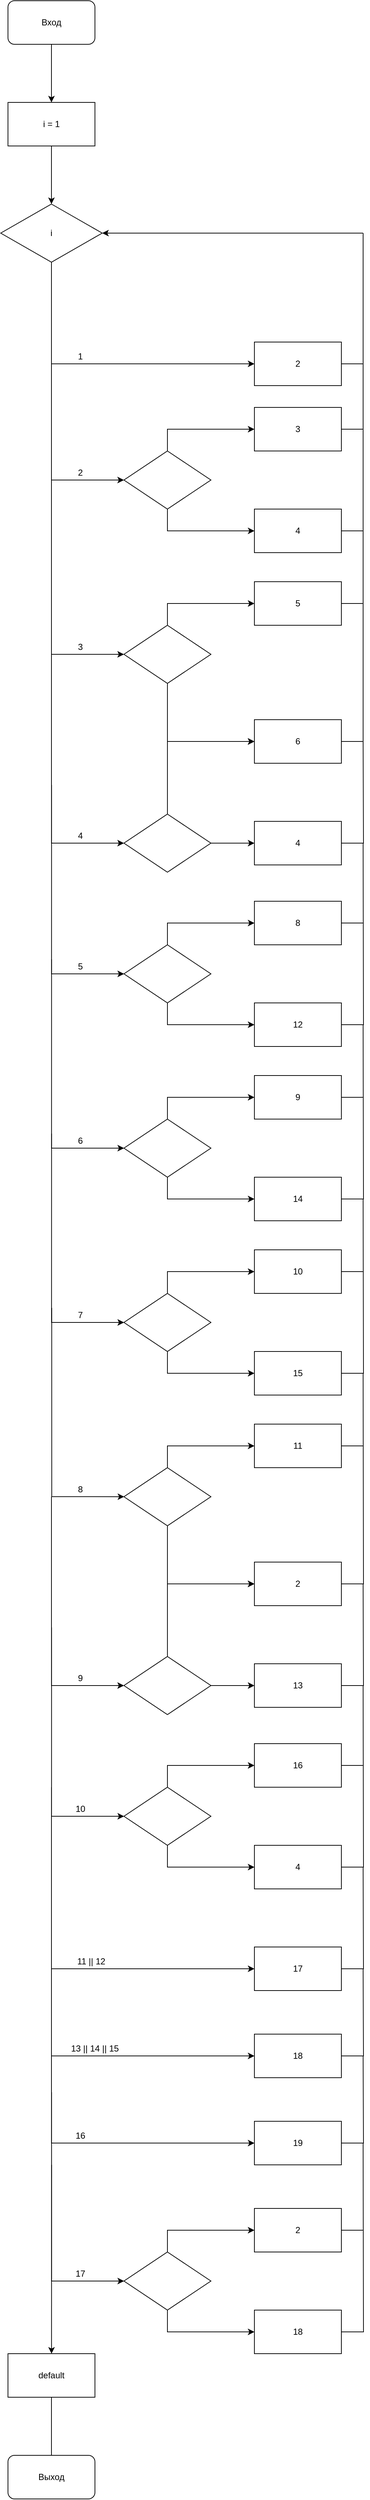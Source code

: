 <mxfile version="12.3.2" type="device" pages="1"><diagram id="IKsdz007_3M3mUyME8Tq" name="Страница 1"><mxGraphModel dx="4260" dy="2520" grid="1" gridSize="10" guides="1" tooltips="1" connect="1" arrows="1" fold="1" page="1" pageScale="1" pageWidth="827" pageHeight="1169" math="0" shadow="0"><root><mxCell id="0"/><mxCell id="1" parent="0"/><mxCell id="4_eSJeXzZ1_JEW9OCJUI-3" value="" style="edgeStyle=orthogonalEdgeStyle;rounded=0;orthogonalLoop=1;jettySize=auto;html=1;" parent="1" source="4_eSJeXzZ1_JEW9OCJUI-1" edge="1"><mxGeometry relative="1" as="geometry"><mxPoint x="380" y="180" as="targetPoint"/></mxGeometry></mxCell><mxCell id="4_eSJeXzZ1_JEW9OCJUI-1" value="Вход" style="rounded=1;whiteSpace=wrap;html=1;" parent="1" vertex="1"><mxGeometry x="320" y="40" width="120" height="60" as="geometry"/></mxCell><mxCell id="4_eSJeXzZ1_JEW9OCJUI-8" value="" style="edgeStyle=orthogonalEdgeStyle;rounded=0;orthogonalLoop=1;jettySize=auto;html=1;" parent="1" edge="1"><mxGeometry relative="1" as="geometry"><mxPoint x="380" y="240" as="sourcePoint"/><mxPoint x="380" y="320" as="targetPoint"/></mxGeometry></mxCell><mxCell id="4_eSJeXzZ1_JEW9OCJUI-44" style="edgeStyle=orthogonalEdgeStyle;rounded=0;orthogonalLoop=1;jettySize=auto;html=1;endArrow=classic;endFill=1;strokeColor=#000000;exitX=0.5;exitY=1;exitDx=0;exitDy=0;" parent="1" source="4_eSJeXzZ1_JEW9OCJUI-35" edge="1"><mxGeometry relative="1" as="geometry"><mxPoint x="660" y="540" as="targetPoint"/><Array as="points"><mxPoint x="380" y="540"/></Array></mxGeometry></mxCell><mxCell id="4_eSJeXzZ1_JEW9OCJUI-35" value="i" style="rhombus;whiteSpace=wrap;html=1;" parent="1" vertex="1"><mxGeometry x="310" y="320" width="140" height="80" as="geometry"/></mxCell><mxCell id="4_eSJeXzZ1_JEW9OCJUI-38" value="i = 1" style="rounded=0;whiteSpace=wrap;html=1;" parent="1" vertex="1"><mxGeometry x="320" y="180" width="120" height="60" as="geometry"/></mxCell><mxCell id="4_eSJeXzZ1_JEW9OCJUI-49" value="2" style="text;html=1;strokeColor=none;fillColor=none;align=center;verticalAlign=middle;whiteSpace=wrap;rounded=0;" parent="1" vertex="1"><mxGeometry x="400" y="680" width="40" height="20" as="geometry"/></mxCell><mxCell id="4_eSJeXzZ1_JEW9OCJUI-53" style="edgeStyle=orthogonalEdgeStyle;rounded=0;orthogonalLoop=1;jettySize=auto;html=1;endArrow=classic;endFill=1;strokeColor=#000000;exitX=0.5;exitY=0;exitDx=0;exitDy=0;entryX=0;entryY=0.5;entryDx=0;entryDy=0;" parent="1" source="4_eSJeXzZ1_JEW9OCJUI-52" target="4_eSJeXzZ1_JEW9OCJUI-54" edge="1"><mxGeometry relative="1" as="geometry"><mxPoint x="660" y="640" as="targetPoint"/><Array as="points"><mxPoint x="540" y="630"/></Array></mxGeometry></mxCell><mxCell id="4_eSJeXzZ1_JEW9OCJUI-56" style="edgeStyle=orthogonalEdgeStyle;rounded=0;orthogonalLoop=1;jettySize=auto;html=1;entryX=0;entryY=0.5;entryDx=0;entryDy=0;endArrow=classic;endFill=1;strokeColor=#000000;" parent="1" source="4_eSJeXzZ1_JEW9OCJUI-52" target="4_eSJeXzZ1_JEW9OCJUI-55" edge="1"><mxGeometry relative="1" as="geometry"><Array as="points"><mxPoint x="540" y="770"/></Array></mxGeometry></mxCell><mxCell id="4_eSJeXzZ1_JEW9OCJUI-52" value="" style="rhombus;whiteSpace=wrap;html=1;" parent="1" vertex="1"><mxGeometry x="480" y="660" width="120" height="80" as="geometry"/></mxCell><mxCell id="4_eSJeXzZ1_JEW9OCJUI-63" style="edgeStyle=elbowEdgeStyle;rounded=0;orthogonalLoop=1;jettySize=auto;elbow=vertical;html=1;endArrow=none;endFill=0;endSize=0;strokeColor=#000000;strokeWidth=1;" parent="1" source="4_eSJeXzZ1_JEW9OCJUI-54" edge="1"><mxGeometry relative="1" as="geometry"><mxPoint x="810" y="630" as="targetPoint"/></mxGeometry></mxCell><mxCell id="4_eSJeXzZ1_JEW9OCJUI-54" value="3" style="rounded=0;whiteSpace=wrap;html=1;" parent="1" vertex="1"><mxGeometry x="660" y="600" width="120" height="60" as="geometry"/></mxCell><mxCell id="4_eSJeXzZ1_JEW9OCJUI-61" value="" style="edgeStyle=elbowEdgeStyle;rounded=0;orthogonalLoop=1;jettySize=auto;elbow=vertical;html=1;endArrow=none;endFill=0;endSize=0;strokeColor=#000000;strokeWidth=1;" parent="1" source="4_eSJeXzZ1_JEW9OCJUI-55" edge="1"><mxGeometry relative="1" as="geometry"><mxPoint x="810" y="360" as="targetPoint"/><Array as="points"><mxPoint x="790" y="770"/><mxPoint x="790" y="610"/><mxPoint x="790" y="720"/><mxPoint x="770" y="730"/><mxPoint x="860" y="470"/><mxPoint x="820" y="670"/></Array></mxGeometry></mxCell><mxCell id="4_eSJeXzZ1_JEW9OCJUI-55" value="4" style="rounded=0;whiteSpace=wrap;html=1;" parent="1" vertex="1"><mxGeometry x="660" y="740" width="120" height="60" as="geometry"/></mxCell><mxCell id="4_eSJeXzZ1_JEW9OCJUI-62" value="" style="endArrow=none;html=1;strokeColor=#000000;strokeWidth=1;exitX=1;exitY=0.5;exitDx=0;exitDy=0;endFill=0;startArrow=classic;startFill=1;" parent="1" source="4_eSJeXzZ1_JEW9OCJUI-35" edge="1"><mxGeometry width="50" height="50" relative="1" as="geometry"><mxPoint x="640" y="360" as="sourcePoint"/><mxPoint x="810" y="360" as="targetPoint"/></mxGeometry></mxCell><mxCell id="-wZU0GKNTRSujly52MlM-1" value="2" style="rounded=0;whiteSpace=wrap;html=1;" vertex="1" parent="1"><mxGeometry x="660" y="510" width="120" height="60" as="geometry"/></mxCell><mxCell id="-wZU0GKNTRSujly52MlM-2" value="1" style="text;html=1;strokeColor=none;fillColor=none;align=center;verticalAlign=middle;whiteSpace=wrap;rounded=0;" vertex="1" parent="1"><mxGeometry x="400" y="520" width="40" height="20" as="geometry"/></mxCell><mxCell id="-wZU0GKNTRSujly52MlM-5" style="edgeStyle=elbowEdgeStyle;rounded=0;orthogonalLoop=1;jettySize=auto;elbow=vertical;html=1;endArrow=none;endFill=0;endSize=0;strokeColor=#000000;strokeWidth=1;" edge="1" parent="1"><mxGeometry relative="1" as="geometry"><mxPoint x="810" y="540" as="targetPoint"/><mxPoint x="780" y="540" as="sourcePoint"/></mxGeometry></mxCell><mxCell id="-wZU0GKNTRSujly52MlM-6" style="edgeStyle=orthogonalEdgeStyle;rounded=0;orthogonalLoop=1;jettySize=auto;html=1;endArrow=classic;endFill=1;strokeColor=#000000;" edge="1" parent="1"><mxGeometry relative="1" as="geometry"><mxPoint x="480" y="700" as="targetPoint"/><Array as="points"><mxPoint x="380" y="700"/></Array><mxPoint x="380" y="540" as="sourcePoint"/></mxGeometry></mxCell><mxCell id="-wZU0GKNTRSujly52MlM-7" value="3" style="text;html=1;strokeColor=none;fillColor=none;align=center;verticalAlign=middle;whiteSpace=wrap;rounded=0;" vertex="1" parent="1"><mxGeometry x="400" y="920" width="40" height="20" as="geometry"/></mxCell><mxCell id="-wZU0GKNTRSujly52MlM-8" style="edgeStyle=orthogonalEdgeStyle;rounded=0;orthogonalLoop=1;jettySize=auto;html=1;endArrow=classic;endFill=1;strokeColor=#000000;exitX=0.5;exitY=0;exitDx=0;exitDy=0;entryX=0;entryY=0.5;entryDx=0;entryDy=0;" edge="1" source="-wZU0GKNTRSujly52MlM-10" target="-wZU0GKNTRSujly52MlM-12" parent="1"><mxGeometry relative="1" as="geometry"><mxPoint x="660" y="880" as="targetPoint"/><Array as="points"><mxPoint x="540" y="870"/></Array></mxGeometry></mxCell><mxCell id="-wZU0GKNTRSujly52MlM-9" style="edgeStyle=orthogonalEdgeStyle;rounded=0;orthogonalLoop=1;jettySize=auto;html=1;entryX=0;entryY=0.5;entryDx=0;entryDy=0;endArrow=classic;endFill=1;strokeColor=#000000;" edge="1" source="-wZU0GKNTRSujly52MlM-10" target="-wZU0GKNTRSujly52MlM-13" parent="1"><mxGeometry relative="1" as="geometry"><Array as="points"><mxPoint x="540" y="1060"/></Array></mxGeometry></mxCell><mxCell id="-wZU0GKNTRSujly52MlM-10" value="" style="rhombus;whiteSpace=wrap;html=1;" vertex="1" parent="1"><mxGeometry x="480" y="900" width="120" height="80" as="geometry"/></mxCell><mxCell id="-wZU0GKNTRSujly52MlM-11" style="edgeStyle=elbowEdgeStyle;rounded=0;orthogonalLoop=1;jettySize=auto;elbow=vertical;html=1;endArrow=none;endFill=0;endSize=0;strokeColor=#000000;strokeWidth=1;" edge="1" source="-wZU0GKNTRSujly52MlM-12" parent="1"><mxGeometry relative="1" as="geometry"><mxPoint x="810" y="870" as="targetPoint"/></mxGeometry></mxCell><mxCell id="-wZU0GKNTRSujly52MlM-12" value="5" style="rounded=0;whiteSpace=wrap;html=1;" vertex="1" parent="1"><mxGeometry x="660" y="840" width="120" height="60" as="geometry"/></mxCell><mxCell id="-wZU0GKNTRSujly52MlM-13" value="6" style="rounded=0;whiteSpace=wrap;html=1;" vertex="1" parent="1"><mxGeometry x="660" y="1030" width="120" height="60" as="geometry"/></mxCell><mxCell id="-wZU0GKNTRSujly52MlM-15" style="edgeStyle=orthogonalEdgeStyle;rounded=0;orthogonalLoop=1;jettySize=auto;html=1;endArrow=classic;endFill=1;strokeColor=#000000;" edge="1" parent="1"><mxGeometry relative="1" as="geometry"><mxPoint x="480" y="940" as="targetPoint"/><Array as="points"><mxPoint x="380" y="940"/></Array><mxPoint x="380" y="700" as="sourcePoint"/></mxGeometry></mxCell><mxCell id="-wZU0GKNTRSujly52MlM-16" value="" style="edgeStyle=elbowEdgeStyle;rounded=0;orthogonalLoop=1;jettySize=auto;elbow=vertical;html=1;endArrow=none;endFill=0;endSize=0;strokeColor=#000000;strokeWidth=1;" edge="1" parent="1"><mxGeometry relative="1" as="geometry"><mxPoint x="810" y="650" as="targetPoint"/><Array as="points"><mxPoint x="790" y="1060"/><mxPoint x="790" y="900"/><mxPoint x="790" y="1010"/><mxPoint x="770" y="1020"/><mxPoint x="860" y="760"/><mxPoint x="820" y="960"/></Array><mxPoint x="780" y="1060" as="sourcePoint"/></mxGeometry></mxCell><mxCell id="-wZU0GKNTRSujly52MlM-17" value="4" style="text;html=1;strokeColor=none;fillColor=none;align=center;verticalAlign=middle;whiteSpace=wrap;rounded=0;" vertex="1" parent="1"><mxGeometry x="400" y="1180" width="40" height="20" as="geometry"/></mxCell><mxCell id="-wZU0GKNTRSujly52MlM-18" style="edgeStyle=orthogonalEdgeStyle;rounded=0;orthogonalLoop=1;jettySize=auto;html=1;endArrow=classic;endFill=1;strokeColor=#000000;exitX=0.5;exitY=0;exitDx=0;exitDy=0;" edge="1" source="-wZU0GKNTRSujly52MlM-20" parent="1"><mxGeometry relative="1" as="geometry"><mxPoint x="660" y="1060" as="targetPoint"/><Array as="points"><mxPoint x="540" y="1060"/><mxPoint x="660" y="1060"/></Array></mxGeometry></mxCell><mxCell id="-wZU0GKNTRSujly52MlM-19" style="edgeStyle=orthogonalEdgeStyle;rounded=0;orthogonalLoop=1;jettySize=auto;html=1;entryX=0;entryY=0.5;entryDx=0;entryDy=0;endArrow=classic;endFill=1;strokeColor=#000000;" edge="1" source="-wZU0GKNTRSujly52MlM-20" target="-wZU0GKNTRSujly52MlM-23" parent="1"><mxGeometry relative="1" as="geometry"><Array as="points"><mxPoint x="620" y="1200"/><mxPoint x="620" y="1200"/></Array></mxGeometry></mxCell><mxCell id="-wZU0GKNTRSujly52MlM-20" value="" style="rhombus;whiteSpace=wrap;html=1;" vertex="1" parent="1"><mxGeometry x="480" y="1160" width="120" height="80" as="geometry"/></mxCell><mxCell id="-wZU0GKNTRSujly52MlM-25" style="edgeStyle=orthogonalEdgeStyle;rounded=0;orthogonalLoop=1;jettySize=auto;html=1;endArrow=none;endFill=0;" edge="1" parent="1" source="-wZU0GKNTRSujly52MlM-23"><mxGeometry relative="1" as="geometry"><mxPoint x="810" y="1060" as="targetPoint"/></mxGeometry></mxCell><mxCell id="-wZU0GKNTRSujly52MlM-23" value="4" style="rounded=0;whiteSpace=wrap;html=1;" vertex="1" parent="1"><mxGeometry x="660" y="1170" width="120" height="60" as="geometry"/></mxCell><mxCell id="-wZU0GKNTRSujly52MlM-26" style="edgeStyle=orthogonalEdgeStyle;rounded=0;orthogonalLoop=1;jettySize=auto;html=1;endArrow=classic;endFill=1;strokeColor=#000000;" edge="1" parent="1"><mxGeometry relative="1" as="geometry"><mxPoint x="480" y="1200" as="targetPoint"/><Array as="points"><mxPoint x="380" y="1200"/></Array><mxPoint x="380" y="940" as="sourcePoint"/></mxGeometry></mxCell><mxCell id="-wZU0GKNTRSujly52MlM-29" value="5" style="text;html=1;strokeColor=none;fillColor=none;align=center;verticalAlign=middle;whiteSpace=wrap;rounded=0;" vertex="1" parent="1"><mxGeometry x="400" y="1360" width="40" height="20" as="geometry"/></mxCell><mxCell id="-wZU0GKNTRSujly52MlM-30" style="edgeStyle=orthogonalEdgeStyle;rounded=0;orthogonalLoop=1;jettySize=auto;html=1;endArrow=classic;endFill=1;strokeColor=#000000;exitX=0.5;exitY=0;exitDx=0;exitDy=0;entryX=0;entryY=0.5;entryDx=0;entryDy=0;" edge="1" source="-wZU0GKNTRSujly52MlM-32" target="-wZU0GKNTRSujly52MlM-34" parent="1"><mxGeometry relative="1" as="geometry"><mxPoint x="660" y="1320" as="targetPoint"/><Array as="points"><mxPoint x="540" y="1310"/></Array></mxGeometry></mxCell><mxCell id="-wZU0GKNTRSujly52MlM-31" style="edgeStyle=orthogonalEdgeStyle;rounded=0;orthogonalLoop=1;jettySize=auto;html=1;entryX=0;entryY=0.5;entryDx=0;entryDy=0;endArrow=classic;endFill=1;strokeColor=#000000;" edge="1" source="-wZU0GKNTRSujly52MlM-32" target="-wZU0GKNTRSujly52MlM-35" parent="1"><mxGeometry relative="1" as="geometry"><Array as="points"><mxPoint x="540" y="1450"/></Array></mxGeometry></mxCell><mxCell id="-wZU0GKNTRSujly52MlM-32" value="" style="rhombus;whiteSpace=wrap;html=1;" vertex="1" parent="1"><mxGeometry x="480" y="1340" width="120" height="80" as="geometry"/></mxCell><mxCell id="-wZU0GKNTRSujly52MlM-33" style="edgeStyle=elbowEdgeStyle;rounded=0;orthogonalLoop=1;jettySize=auto;elbow=vertical;html=1;endArrow=none;endFill=0;endSize=0;strokeColor=#000000;strokeWidth=1;" edge="1" source="-wZU0GKNTRSujly52MlM-34" parent="1"><mxGeometry relative="1" as="geometry"><mxPoint x="810" y="1310" as="targetPoint"/></mxGeometry></mxCell><mxCell id="-wZU0GKNTRSujly52MlM-34" value="8" style="rounded=0;whiteSpace=wrap;html=1;" vertex="1" parent="1"><mxGeometry x="660" y="1280" width="120" height="60" as="geometry"/></mxCell><mxCell id="-wZU0GKNTRSujly52MlM-36" style="edgeStyle=orthogonalEdgeStyle;rounded=0;orthogonalLoop=1;jettySize=auto;html=1;endArrow=none;endFill=0;" edge="1" parent="1" source="-wZU0GKNTRSujly52MlM-35"><mxGeometry relative="1" as="geometry"><mxPoint x="810" y="1200.0" as="targetPoint"/></mxGeometry></mxCell><mxCell id="-wZU0GKNTRSujly52MlM-35" value="12" style="rounded=0;whiteSpace=wrap;html=1;" vertex="1" parent="1"><mxGeometry x="660" y="1420" width="120" height="60" as="geometry"/></mxCell><mxCell id="-wZU0GKNTRSujly52MlM-37" style="edgeStyle=orthogonalEdgeStyle;rounded=0;orthogonalLoop=1;jettySize=auto;html=1;endArrow=classic;endFill=1;strokeColor=#000000;" edge="1" parent="1"><mxGeometry relative="1" as="geometry"><mxPoint x="480.143" y="1380.0" as="targetPoint"/><Array as="points"><mxPoint x="380" y="1380"/></Array><mxPoint x="380.143" y="1120" as="sourcePoint"/></mxGeometry></mxCell><mxCell id="-wZU0GKNTRSujly52MlM-38" value="6" style="text;html=1;strokeColor=none;fillColor=none;align=center;verticalAlign=middle;whiteSpace=wrap;rounded=0;" vertex="1" parent="1"><mxGeometry x="400" y="1600" width="40" height="20" as="geometry"/></mxCell><mxCell id="-wZU0GKNTRSujly52MlM-39" style="edgeStyle=orthogonalEdgeStyle;rounded=0;orthogonalLoop=1;jettySize=auto;html=1;endArrow=classic;endFill=1;strokeColor=#000000;exitX=0.5;exitY=0;exitDx=0;exitDy=0;entryX=0;entryY=0.5;entryDx=0;entryDy=0;" edge="1" source="-wZU0GKNTRSujly52MlM-41" target="-wZU0GKNTRSujly52MlM-43" parent="1"><mxGeometry relative="1" as="geometry"><mxPoint x="660" y="1560" as="targetPoint"/><Array as="points"><mxPoint x="540" y="1550"/></Array></mxGeometry></mxCell><mxCell id="-wZU0GKNTRSujly52MlM-40" style="edgeStyle=orthogonalEdgeStyle;rounded=0;orthogonalLoop=1;jettySize=auto;html=1;entryX=0;entryY=0.5;entryDx=0;entryDy=0;endArrow=classic;endFill=1;strokeColor=#000000;" edge="1" source="-wZU0GKNTRSujly52MlM-41" target="-wZU0GKNTRSujly52MlM-44" parent="1"><mxGeometry relative="1" as="geometry"><Array as="points"><mxPoint x="540" y="1690"/></Array></mxGeometry></mxCell><mxCell id="-wZU0GKNTRSujly52MlM-41" value="" style="rhombus;whiteSpace=wrap;html=1;" vertex="1" parent="1"><mxGeometry x="480" y="1580" width="120" height="80" as="geometry"/></mxCell><mxCell id="-wZU0GKNTRSujly52MlM-42" style="edgeStyle=elbowEdgeStyle;rounded=0;orthogonalLoop=1;jettySize=auto;elbow=vertical;html=1;endArrow=none;endFill=0;endSize=0;strokeColor=#000000;strokeWidth=1;" edge="1" source="-wZU0GKNTRSujly52MlM-43" parent="1"><mxGeometry relative="1" as="geometry"><mxPoint x="810" y="1550.0" as="targetPoint"/></mxGeometry></mxCell><mxCell id="-wZU0GKNTRSujly52MlM-43" value="9" style="rounded=0;whiteSpace=wrap;html=1;" vertex="1" parent="1"><mxGeometry x="660" y="1520" width="120" height="60" as="geometry"/></mxCell><mxCell id="-wZU0GKNTRSujly52MlM-46" style="edgeStyle=orthogonalEdgeStyle;rounded=0;orthogonalLoop=1;jettySize=auto;html=1;endArrow=none;endFill=0;" edge="1" parent="1" source="-wZU0GKNTRSujly52MlM-44"><mxGeometry relative="1" as="geometry"><mxPoint x="810" y="1450" as="targetPoint"/></mxGeometry></mxCell><mxCell id="-wZU0GKNTRSujly52MlM-44" value="14" style="rounded=0;whiteSpace=wrap;html=1;" vertex="1" parent="1"><mxGeometry x="660" y="1660" width="120" height="60" as="geometry"/></mxCell><mxCell id="-wZU0GKNTRSujly52MlM-45" style="edgeStyle=orthogonalEdgeStyle;rounded=0;orthogonalLoop=1;jettySize=auto;html=1;endArrow=classic;endFill=1;strokeColor=#000000;" edge="1" parent="1"><mxGeometry relative="1" as="geometry"><mxPoint x="480.143" y="1620" as="targetPoint"/><Array as="points"><mxPoint x="380" y="1620"/></Array><mxPoint x="380.143" y="1360.0" as="sourcePoint"/></mxGeometry></mxCell><mxCell id="-wZU0GKNTRSujly52MlM-48" value="7" style="text;html=1;strokeColor=none;fillColor=none;align=center;verticalAlign=middle;whiteSpace=wrap;rounded=0;" vertex="1" parent="1"><mxGeometry x="400" y="1840" width="40" height="20" as="geometry"/></mxCell><mxCell id="-wZU0GKNTRSujly52MlM-49" style="edgeStyle=orthogonalEdgeStyle;rounded=0;orthogonalLoop=1;jettySize=auto;html=1;endArrow=classic;endFill=1;strokeColor=#000000;exitX=0.5;exitY=0;exitDx=0;exitDy=0;entryX=0;entryY=0.5;entryDx=0;entryDy=0;" edge="1" source="-wZU0GKNTRSujly52MlM-51" target="-wZU0GKNTRSujly52MlM-53" parent="1"><mxGeometry relative="1" as="geometry"><mxPoint x="660" y="1800" as="targetPoint"/><Array as="points"><mxPoint x="540" y="1790"/></Array></mxGeometry></mxCell><mxCell id="-wZU0GKNTRSujly52MlM-50" style="edgeStyle=orthogonalEdgeStyle;rounded=0;orthogonalLoop=1;jettySize=auto;html=1;entryX=0;entryY=0.5;entryDx=0;entryDy=0;endArrow=classic;endFill=1;strokeColor=#000000;" edge="1" source="-wZU0GKNTRSujly52MlM-51" target="-wZU0GKNTRSujly52MlM-54" parent="1"><mxGeometry relative="1" as="geometry"><Array as="points"><mxPoint x="540" y="1930"/></Array></mxGeometry></mxCell><mxCell id="-wZU0GKNTRSujly52MlM-51" value="" style="rhombus;whiteSpace=wrap;html=1;" vertex="1" parent="1"><mxGeometry x="480" y="1820" width="120" height="80" as="geometry"/></mxCell><mxCell id="-wZU0GKNTRSujly52MlM-52" style="edgeStyle=elbowEdgeStyle;rounded=0;orthogonalLoop=1;jettySize=auto;elbow=vertical;html=1;endArrow=none;endFill=0;endSize=0;strokeColor=#000000;strokeWidth=1;" edge="1" source="-wZU0GKNTRSujly52MlM-53" parent="1"><mxGeometry relative="1" as="geometry"><mxPoint x="810" y="1790" as="targetPoint"/></mxGeometry></mxCell><mxCell id="-wZU0GKNTRSujly52MlM-53" value="10" style="rounded=0;whiteSpace=wrap;html=1;" vertex="1" parent="1"><mxGeometry x="660" y="1760" width="120" height="60" as="geometry"/></mxCell><mxCell id="-wZU0GKNTRSujly52MlM-56" style="edgeStyle=orthogonalEdgeStyle;rounded=0;orthogonalLoop=1;jettySize=auto;html=1;endArrow=none;endFill=0;" edge="1" parent="1" source="-wZU0GKNTRSujly52MlM-54"><mxGeometry relative="1" as="geometry"><mxPoint x="810" y="1690" as="targetPoint"/></mxGeometry></mxCell><mxCell id="-wZU0GKNTRSujly52MlM-54" value="15" style="rounded=0;whiteSpace=wrap;html=1;" vertex="1" parent="1"><mxGeometry x="660" y="1900" width="120" height="60" as="geometry"/></mxCell><mxCell id="-wZU0GKNTRSujly52MlM-55" style="edgeStyle=orthogonalEdgeStyle;rounded=0;orthogonalLoop=1;jettySize=auto;html=1;endArrow=classic;endFill=1;strokeColor=#000000;" edge="1" parent="1"><mxGeometry relative="1" as="geometry"><mxPoint x="480.143" y="1860" as="targetPoint"/><Array as="points"><mxPoint x="380" y="1860"/></Array><mxPoint x="380.143" y="1600" as="sourcePoint"/></mxGeometry></mxCell><mxCell id="-wZU0GKNTRSujly52MlM-64" value="8" style="text;html=1;strokeColor=none;fillColor=none;align=center;verticalAlign=middle;whiteSpace=wrap;rounded=0;" vertex="1" parent="1"><mxGeometry x="400" y="2080" width="40" height="20" as="geometry"/></mxCell><mxCell id="-wZU0GKNTRSujly52MlM-65" style="edgeStyle=orthogonalEdgeStyle;rounded=0;orthogonalLoop=1;jettySize=auto;html=1;endArrow=classic;endFill=1;strokeColor=#000000;exitX=0.5;exitY=0;exitDx=0;exitDy=0;entryX=0;entryY=0.5;entryDx=0;entryDy=0;" edge="1" source="-wZU0GKNTRSujly52MlM-67" target="-wZU0GKNTRSujly52MlM-69" parent="1"><mxGeometry relative="1" as="geometry"><mxPoint x="660" y="2040" as="targetPoint"/><Array as="points"><mxPoint x="540" y="2030"/></Array></mxGeometry></mxCell><mxCell id="-wZU0GKNTRSujly52MlM-66" style="edgeStyle=orthogonalEdgeStyle;rounded=0;orthogonalLoop=1;jettySize=auto;html=1;entryX=0;entryY=0.5;entryDx=0;entryDy=0;endArrow=classic;endFill=1;strokeColor=#000000;" edge="1" source="-wZU0GKNTRSujly52MlM-67" target="-wZU0GKNTRSujly52MlM-70" parent="1"><mxGeometry relative="1" as="geometry"><Array as="points"><mxPoint x="540" y="2220"/></Array></mxGeometry></mxCell><mxCell id="-wZU0GKNTRSujly52MlM-67" value="" style="rhombus;whiteSpace=wrap;html=1;" vertex="1" parent="1"><mxGeometry x="480" y="2060" width="120" height="80" as="geometry"/></mxCell><mxCell id="-wZU0GKNTRSujly52MlM-68" style="edgeStyle=elbowEdgeStyle;rounded=0;orthogonalLoop=1;jettySize=auto;elbow=vertical;html=1;endArrow=none;endFill=0;endSize=0;strokeColor=#000000;strokeWidth=1;" edge="1" source="-wZU0GKNTRSujly52MlM-69" parent="1"><mxGeometry relative="1" as="geometry"><mxPoint x="810" y="2030" as="targetPoint"/></mxGeometry></mxCell><mxCell id="-wZU0GKNTRSujly52MlM-69" value="11" style="rounded=0;whiteSpace=wrap;html=1;" vertex="1" parent="1"><mxGeometry x="660" y="2000" width="120" height="60" as="geometry"/></mxCell><mxCell id="-wZU0GKNTRSujly52MlM-94" style="edgeStyle=orthogonalEdgeStyle;rounded=0;orthogonalLoop=1;jettySize=auto;html=1;endArrow=none;endFill=0;" edge="1" parent="1" source="-wZU0GKNTRSujly52MlM-70"><mxGeometry relative="1" as="geometry"><mxPoint x="810" y="1930.0" as="targetPoint"/></mxGeometry></mxCell><mxCell id="-wZU0GKNTRSujly52MlM-70" value="2" style="rounded=0;whiteSpace=wrap;html=1;" vertex="1" parent="1"><mxGeometry x="660" y="2190" width="120" height="60" as="geometry"/></mxCell><mxCell id="-wZU0GKNTRSujly52MlM-71" value="9" style="text;html=1;strokeColor=none;fillColor=none;align=center;verticalAlign=middle;whiteSpace=wrap;rounded=0;" vertex="1" parent="1"><mxGeometry x="400" y="2340" width="40" height="20" as="geometry"/></mxCell><mxCell id="-wZU0GKNTRSujly52MlM-72" style="edgeStyle=orthogonalEdgeStyle;rounded=0;orthogonalLoop=1;jettySize=auto;html=1;endArrow=classic;endFill=1;strokeColor=#000000;exitX=0.5;exitY=0;exitDx=0;exitDy=0;" edge="1" source="-wZU0GKNTRSujly52MlM-74" parent="1"><mxGeometry relative="1" as="geometry"><mxPoint x="660" y="2220" as="targetPoint"/><Array as="points"><mxPoint x="540" y="2220"/><mxPoint x="660" y="2220"/></Array></mxGeometry></mxCell><mxCell id="-wZU0GKNTRSujly52MlM-73" style="edgeStyle=orthogonalEdgeStyle;rounded=0;orthogonalLoop=1;jettySize=auto;html=1;entryX=0;entryY=0.5;entryDx=0;entryDy=0;endArrow=classic;endFill=1;strokeColor=#000000;" edge="1" source="-wZU0GKNTRSujly52MlM-74" target="-wZU0GKNTRSujly52MlM-76" parent="1"><mxGeometry relative="1" as="geometry"><Array as="points"><mxPoint x="620" y="2360"/><mxPoint x="620" y="2360"/></Array></mxGeometry></mxCell><mxCell id="-wZU0GKNTRSujly52MlM-74" value="" style="rhombus;whiteSpace=wrap;html=1;" vertex="1" parent="1"><mxGeometry x="480" y="2320" width="120" height="80" as="geometry"/></mxCell><mxCell id="-wZU0GKNTRSujly52MlM-75" style="edgeStyle=orthogonalEdgeStyle;rounded=0;orthogonalLoop=1;jettySize=auto;html=1;endArrow=none;endFill=0;" edge="1" source="-wZU0GKNTRSujly52MlM-76" parent="1"><mxGeometry relative="1" as="geometry"><mxPoint x="810" y="2220" as="targetPoint"/></mxGeometry></mxCell><mxCell id="-wZU0GKNTRSujly52MlM-76" value="13" style="rounded=0;whiteSpace=wrap;html=1;" vertex="1" parent="1"><mxGeometry x="660" y="2330" width="120" height="60" as="geometry"/></mxCell><mxCell id="-wZU0GKNTRSujly52MlM-77" style="edgeStyle=orthogonalEdgeStyle;rounded=0;orthogonalLoop=1;jettySize=auto;html=1;endArrow=classic;endFill=1;strokeColor=#000000;" edge="1" parent="1"><mxGeometry relative="1" as="geometry"><mxPoint x="480" y="2360" as="targetPoint"/><Array as="points"><mxPoint x="380" y="2360"/></Array><mxPoint x="380" y="2100" as="sourcePoint"/></mxGeometry></mxCell><mxCell id="-wZU0GKNTRSujly52MlM-93" style="edgeStyle=orthogonalEdgeStyle;rounded=0;orthogonalLoop=1;jettySize=auto;html=1;endArrow=classic;endFill=1;strokeColor=#000000;" edge="1" parent="1"><mxGeometry relative="1" as="geometry"><mxPoint x="480.353" y="2099.941" as="targetPoint"/><Array as="points"><mxPoint x="380" y="2100"/></Array><mxPoint x="380.353" y="1839.941" as="sourcePoint"/></mxGeometry></mxCell><mxCell id="-wZU0GKNTRSujly52MlM-95" value="10" style="text;html=1;strokeColor=none;fillColor=none;align=center;verticalAlign=middle;whiteSpace=wrap;rounded=0;" vertex="1" parent="1"><mxGeometry x="400" y="2520" width="40" height="20" as="geometry"/></mxCell><mxCell id="-wZU0GKNTRSujly52MlM-96" style="edgeStyle=orthogonalEdgeStyle;rounded=0;orthogonalLoop=1;jettySize=auto;html=1;endArrow=classic;endFill=1;strokeColor=#000000;exitX=0.5;exitY=0;exitDx=0;exitDy=0;entryX=0;entryY=0.5;entryDx=0;entryDy=0;" edge="1" source="-wZU0GKNTRSujly52MlM-98" target="-wZU0GKNTRSujly52MlM-100" parent="1"><mxGeometry relative="1" as="geometry"><mxPoint x="660" y="2480" as="targetPoint"/><Array as="points"><mxPoint x="540" y="2470"/></Array></mxGeometry></mxCell><mxCell id="-wZU0GKNTRSujly52MlM-97" style="edgeStyle=orthogonalEdgeStyle;rounded=0;orthogonalLoop=1;jettySize=auto;html=1;entryX=0;entryY=0.5;entryDx=0;entryDy=0;endArrow=classic;endFill=1;strokeColor=#000000;" edge="1" source="-wZU0GKNTRSujly52MlM-98" target="-wZU0GKNTRSujly52MlM-101" parent="1"><mxGeometry relative="1" as="geometry"><Array as="points"><mxPoint x="540" y="2610"/></Array></mxGeometry></mxCell><mxCell id="-wZU0GKNTRSujly52MlM-98" value="" style="rhombus;whiteSpace=wrap;html=1;" vertex="1" parent="1"><mxGeometry x="480" y="2500" width="120" height="80" as="geometry"/></mxCell><mxCell id="-wZU0GKNTRSujly52MlM-99" style="edgeStyle=elbowEdgeStyle;rounded=0;orthogonalLoop=1;jettySize=auto;elbow=vertical;html=1;endArrow=none;endFill=0;endSize=0;strokeColor=#000000;strokeWidth=1;" edge="1" source="-wZU0GKNTRSujly52MlM-100" parent="1"><mxGeometry relative="1" as="geometry"><mxPoint x="810" y="2470" as="targetPoint"/></mxGeometry></mxCell><mxCell id="-wZU0GKNTRSujly52MlM-100" value="16" style="rounded=0;whiteSpace=wrap;html=1;" vertex="1" parent="1"><mxGeometry x="660" y="2440" width="120" height="60" as="geometry"/></mxCell><mxCell id="-wZU0GKNTRSujly52MlM-103" style="edgeStyle=orthogonalEdgeStyle;rounded=0;orthogonalLoop=1;jettySize=auto;html=1;endArrow=none;endFill=0;" edge="1" parent="1" source="-wZU0GKNTRSujly52MlM-101"><mxGeometry relative="1" as="geometry"><mxPoint x="810" y="2360" as="targetPoint"/></mxGeometry></mxCell><mxCell id="-wZU0GKNTRSujly52MlM-101" value="4" style="rounded=0;whiteSpace=wrap;html=1;" vertex="1" parent="1"><mxGeometry x="660" y="2580" width="120" height="60" as="geometry"/></mxCell><mxCell id="-wZU0GKNTRSujly52MlM-102" style="edgeStyle=orthogonalEdgeStyle;rounded=0;orthogonalLoop=1;jettySize=auto;html=1;endArrow=classic;endFill=1;strokeColor=#000000;" edge="1" parent="1"><mxGeometry relative="1" as="geometry"><mxPoint x="480.143" y="2540" as="targetPoint"/><Array as="points"><mxPoint x="380" y="2540"/></Array><mxPoint x="380.143" y="2280" as="sourcePoint"/></mxGeometry></mxCell><mxCell id="-wZU0GKNTRSujly52MlM-114" style="edgeStyle=orthogonalEdgeStyle;rounded=0;orthogonalLoop=1;jettySize=auto;html=1;endArrow=none;endFill=0;" edge="1" parent="1" source="-wZU0GKNTRSujly52MlM-111"><mxGeometry relative="1" as="geometry"><mxPoint x="810" y="2610" as="targetPoint"/></mxGeometry></mxCell><mxCell id="-wZU0GKNTRSujly52MlM-111" value="17" style="rounded=0;whiteSpace=wrap;html=1;" vertex="1" parent="1"><mxGeometry x="660" y="2720" width="120" height="60" as="geometry"/></mxCell><mxCell id="-wZU0GKNTRSujly52MlM-112" value="11 || 12" style="text;html=1;strokeColor=none;fillColor=none;align=center;verticalAlign=middle;whiteSpace=wrap;rounded=0;" vertex="1" parent="1"><mxGeometry x="400" y="2730" width="70" height="20" as="geometry"/></mxCell><mxCell id="-wZU0GKNTRSujly52MlM-115" style="edgeStyle=orthogonalEdgeStyle;rounded=0;orthogonalLoop=1;jettySize=auto;html=1;endArrow=classic;endFill=1;strokeColor=#000000;entryX=0;entryY=0.5;entryDx=0;entryDy=0;" edge="1" parent="1" target="-wZU0GKNTRSujly52MlM-111"><mxGeometry relative="1" as="geometry"><mxPoint x="480" y="2760" as="targetPoint"/><Array as="points"><mxPoint x="380" y="2750"/></Array><mxPoint x="380" y="2500" as="sourcePoint"/></mxGeometry></mxCell><mxCell id="-wZU0GKNTRSujly52MlM-119" style="edgeStyle=orthogonalEdgeStyle;rounded=0;orthogonalLoop=1;jettySize=auto;html=1;endArrow=none;endFill=0;" edge="1" parent="1" source="-wZU0GKNTRSujly52MlM-116"><mxGeometry relative="1" as="geometry"><mxPoint x="810" y="2750" as="targetPoint"/></mxGeometry></mxCell><mxCell id="-wZU0GKNTRSujly52MlM-116" value="18" style="rounded=0;whiteSpace=wrap;html=1;" vertex="1" parent="1"><mxGeometry x="660" y="2840" width="120" height="60" as="geometry"/></mxCell><mxCell id="-wZU0GKNTRSujly52MlM-117" value="13 || 14 || 15" style="text;html=1;strokeColor=none;fillColor=none;align=center;verticalAlign=middle;whiteSpace=wrap;rounded=0;" vertex="1" parent="1"><mxGeometry x="400" y="2850" width="80" height="20" as="geometry"/></mxCell><mxCell id="-wZU0GKNTRSujly52MlM-118" style="edgeStyle=orthogonalEdgeStyle;rounded=0;orthogonalLoop=1;jettySize=auto;html=1;endArrow=classic;endFill=1;strokeColor=#000000;entryX=0;entryY=0.5;entryDx=0;entryDy=0;" edge="1" parent="1"><mxGeometry relative="1" as="geometry"><mxPoint x="660" y="2870" as="targetPoint"/><Array as="points"><mxPoint x="380" y="2870"/></Array><mxPoint x="380" y="2620" as="sourcePoint"/></mxGeometry></mxCell><mxCell id="-wZU0GKNTRSujly52MlM-123" style="edgeStyle=orthogonalEdgeStyle;rounded=0;orthogonalLoop=1;jettySize=auto;html=1;endArrow=none;endFill=0;" edge="1" parent="1" source="-wZU0GKNTRSujly52MlM-120"><mxGeometry relative="1" as="geometry"><mxPoint x="810" y="2870" as="targetPoint"/></mxGeometry></mxCell><mxCell id="-wZU0GKNTRSujly52MlM-120" value="19" style="rounded=0;whiteSpace=wrap;html=1;" vertex="1" parent="1"><mxGeometry x="660" y="2960" width="120" height="60" as="geometry"/></mxCell><mxCell id="-wZU0GKNTRSujly52MlM-121" value="16" style="text;html=1;strokeColor=none;fillColor=none;align=center;verticalAlign=middle;whiteSpace=wrap;rounded=0;" vertex="1" parent="1"><mxGeometry x="400" y="2970" width="40" height="20" as="geometry"/></mxCell><mxCell id="-wZU0GKNTRSujly52MlM-122" style="edgeStyle=orthogonalEdgeStyle;rounded=0;orthogonalLoop=1;jettySize=auto;html=1;endArrow=classic;endFill=1;strokeColor=#000000;entryX=0;entryY=0.5;entryDx=0;entryDy=0;" edge="1" parent="1"><mxGeometry relative="1" as="geometry"><mxPoint x="660" y="2990" as="targetPoint"/><Array as="points"><mxPoint x="380" y="2990"/></Array><mxPoint x="380" y="2740" as="sourcePoint"/></mxGeometry></mxCell><mxCell id="-wZU0GKNTRSujly52MlM-124" value="17" style="text;html=1;strokeColor=none;fillColor=none;align=center;verticalAlign=middle;whiteSpace=wrap;rounded=0;" vertex="1" parent="1"><mxGeometry x="400" y="3160" width="40" height="20" as="geometry"/></mxCell><mxCell id="-wZU0GKNTRSujly52MlM-125" style="edgeStyle=orthogonalEdgeStyle;rounded=0;orthogonalLoop=1;jettySize=auto;html=1;endArrow=classic;endFill=1;strokeColor=#000000;exitX=0.5;exitY=0;exitDx=0;exitDy=0;entryX=0;entryY=0.5;entryDx=0;entryDy=0;" edge="1" source="-wZU0GKNTRSujly52MlM-127" target="-wZU0GKNTRSujly52MlM-129" parent="1"><mxGeometry relative="1" as="geometry"><mxPoint x="660" y="3120" as="targetPoint"/><Array as="points"><mxPoint x="540" y="3110"/></Array></mxGeometry></mxCell><mxCell id="-wZU0GKNTRSujly52MlM-126" style="edgeStyle=orthogonalEdgeStyle;rounded=0;orthogonalLoop=1;jettySize=auto;html=1;entryX=0;entryY=0.5;entryDx=0;entryDy=0;endArrow=classic;endFill=1;strokeColor=#000000;" edge="1" source="-wZU0GKNTRSujly52MlM-127" target="-wZU0GKNTRSujly52MlM-130" parent="1"><mxGeometry relative="1" as="geometry"><Array as="points"><mxPoint x="540" y="3250"/></Array></mxGeometry></mxCell><mxCell id="-wZU0GKNTRSujly52MlM-127" value="" style="rhombus;whiteSpace=wrap;html=1;" vertex="1" parent="1"><mxGeometry x="480" y="3140" width="120" height="80" as="geometry"/></mxCell><mxCell id="-wZU0GKNTRSujly52MlM-128" style="edgeStyle=elbowEdgeStyle;rounded=0;orthogonalLoop=1;jettySize=auto;elbow=vertical;html=1;endArrow=none;endFill=0;endSize=0;strokeColor=#000000;strokeWidth=1;" edge="1" source="-wZU0GKNTRSujly52MlM-129" parent="1"><mxGeometry relative="1" as="geometry"><mxPoint x="810" y="3110" as="targetPoint"/></mxGeometry></mxCell><mxCell id="-wZU0GKNTRSujly52MlM-129" value="2" style="rounded=0;whiteSpace=wrap;html=1;" vertex="1" parent="1"><mxGeometry x="660" y="3080" width="120" height="60" as="geometry"/></mxCell><mxCell id="-wZU0GKNTRSujly52MlM-132" style="edgeStyle=orthogonalEdgeStyle;rounded=0;orthogonalLoop=1;jettySize=auto;html=1;endArrow=none;endFill=0;" edge="1" parent="1" source="-wZU0GKNTRSujly52MlM-130"><mxGeometry relative="1" as="geometry"><mxPoint x="810" y="2990.0" as="targetPoint"/></mxGeometry></mxCell><mxCell id="-wZU0GKNTRSujly52MlM-130" value="18" style="rounded=0;whiteSpace=wrap;html=1;" vertex="1" parent="1"><mxGeometry x="660" y="3220" width="120" height="60" as="geometry"/></mxCell><mxCell id="-wZU0GKNTRSujly52MlM-131" style="edgeStyle=orthogonalEdgeStyle;rounded=0;orthogonalLoop=1;jettySize=auto;html=1;endArrow=classic;endFill=1;strokeColor=#000000;" edge="1" parent="1"><mxGeometry relative="1" as="geometry"><mxPoint x="480.143" y="3180" as="targetPoint"/><Array as="points"><mxPoint x="380" y="3180"/></Array><mxPoint x="380.143" y="2920" as="sourcePoint"/></mxGeometry></mxCell><mxCell id="-wZU0GKNTRSujly52MlM-133" style="edgeStyle=orthogonalEdgeStyle;rounded=0;orthogonalLoop=1;jettySize=auto;html=1;endArrow=classic;endFill=1;strokeColor=#000000;" edge="1" parent="1"><mxGeometry relative="1" as="geometry"><mxPoint x="380" y="3280" as="targetPoint"/><Array as="points"><mxPoint x="380" y="3280"/></Array><mxPoint x="380.143" y="3020.0" as="sourcePoint"/></mxGeometry></mxCell><mxCell id="-wZU0GKNTRSujly52MlM-136" value="" style="edgeStyle=orthogonalEdgeStyle;rounded=0;orthogonalLoop=1;jettySize=auto;html=1;endArrow=none;endFill=0;" edge="1" parent="1" source="-wZU0GKNTRSujly52MlM-134"><mxGeometry relative="1" as="geometry"><mxPoint x="380" y="3420.0" as="targetPoint"/></mxGeometry></mxCell><mxCell id="-wZU0GKNTRSujly52MlM-134" value="default" style="rounded=0;whiteSpace=wrap;html=1;" vertex="1" parent="1"><mxGeometry x="320" y="3280" width="120" height="60" as="geometry"/></mxCell><mxCell id="-wZU0GKNTRSujly52MlM-137" value="Выход" style="rounded=1;whiteSpace=wrap;html=1;" vertex="1" parent="1"><mxGeometry x="320" y="3420" width="120" height="60" as="geometry"/></mxCell></root></mxGraphModel></diagram></mxfile>